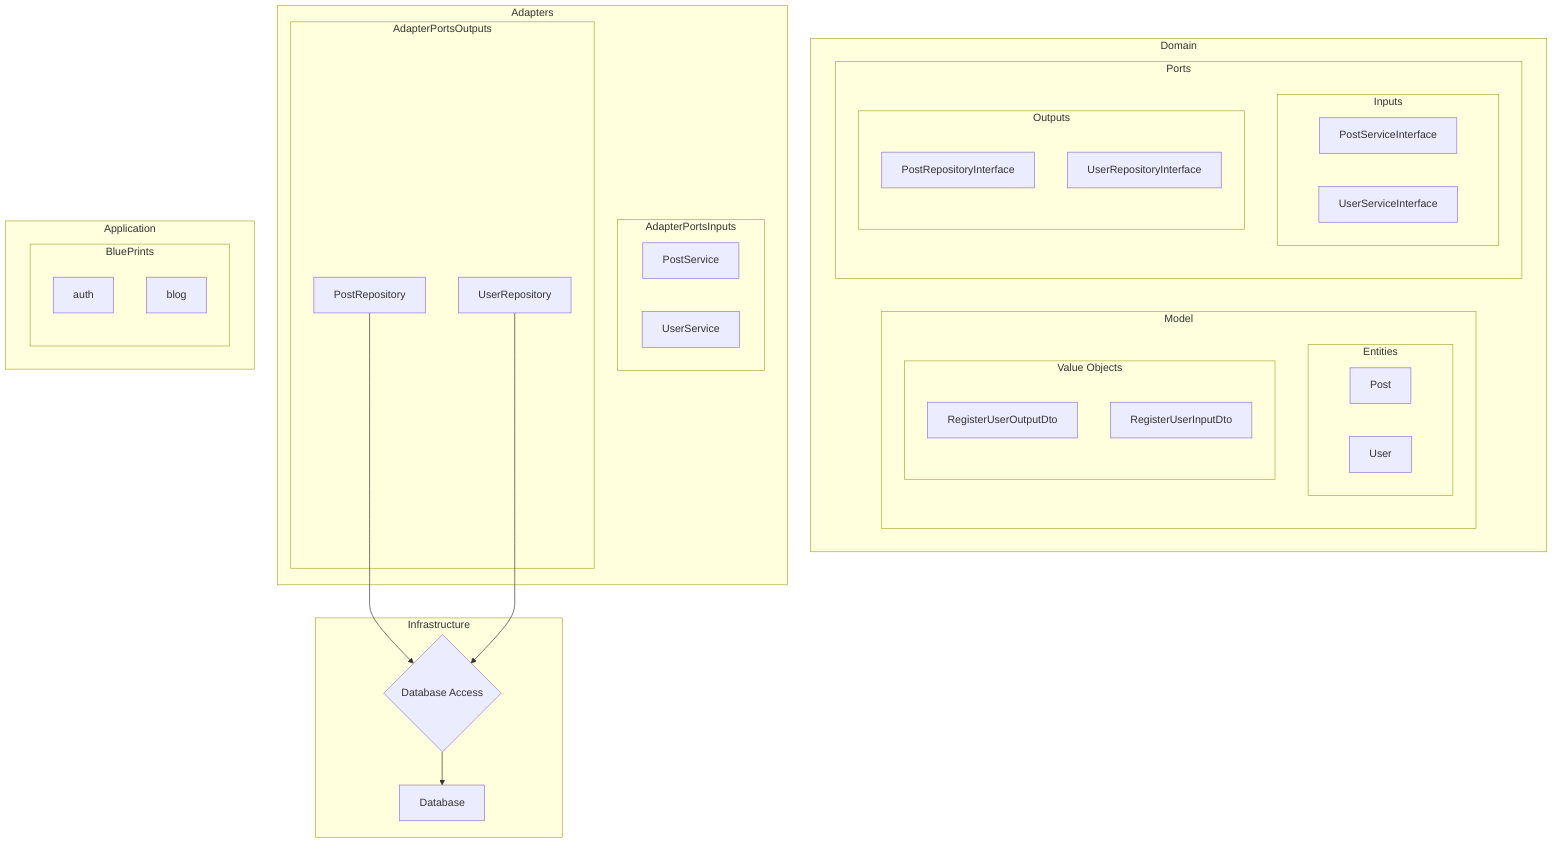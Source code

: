 graph TD

  subgraph Domain
    subgraph Model
        subgraph Entities
            Post
            User
        end
        subgraph Value Objects
            RegisterUserOutputDto
            RegisterUserInputDto
        end
    end
    subgraph Ports
        subgraph Inputs
            PostServiceInterface
            UserServiceInterface
        end
        subgraph Outputs
            PostRepositoryInterface
            UserRepositoryInterface
        end
    end
  end
  subgraph Adapters
    subgraph AdapterPortsInputs
        PostService
        UserService
    end
    subgraph AdapterPortsOutputs
        P[PostRepository]
        U[UserRepository]
    end
  end
  subgraph Application
    subgraph BluePrints
        auth
        blog
    end
    subgraph AdapterPortsOutputs
        P[PostRepository]
        U[UserRepository]
    end
  end
  subgraph Infrastructure
    P --> K{Database Access}
    U --> K{Database Access}
    K --> I[Database]

  end
